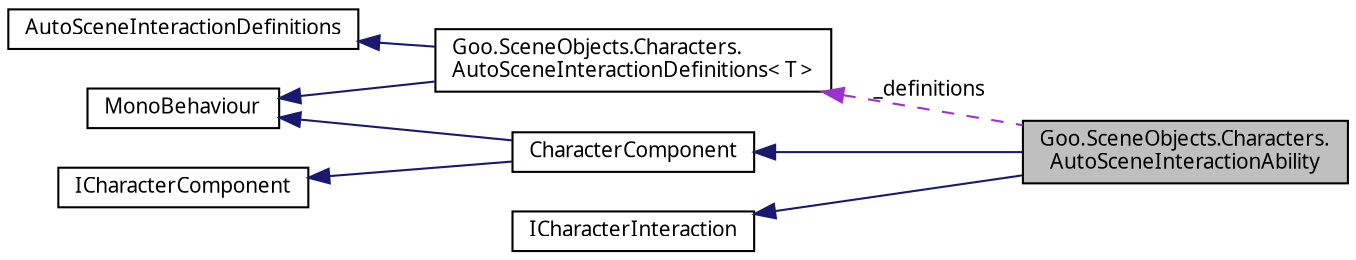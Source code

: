 digraph "Goo.SceneObjects.Characters.AutoSceneInteractionAbility"
{
 // LATEX_PDF_SIZE
  edge [fontname="Calibrii",fontsize="10",labelfontname="Calibrii",labelfontsize="10"];
  node [fontname="Calibrii",fontsize="10",shape=record];
  rankdir="LR";
  Node1 [label="Goo.SceneObjects.Characters.\lAutoSceneInteractionAbility",height=0.2,width=0.4,color="black", fillcolor="grey75", style="filled", fontcolor="black",tooltip=" "];
  Node2 -> Node1 [dir="back",color="midnightblue",fontsize="10",style="solid",fontname="Calibrii"];
  Node2 [label="CharacterComponent",height=0.2,width=0.4,color="black", fillcolor="white", style="filled",URL="$d2/d2c/classGoo_1_1Characters_1_1CharacterComponent.html",tooltip=" "];
  Node3 -> Node2 [dir="back",color="midnightblue",fontsize="10",style="solid",fontname="Calibrii"];
  Node3 [label="MonoBehaviour",height=0.2,width=0.4,color="black", fillcolor="white", style="filled",tooltip=" "];
  Node4 -> Node2 [dir="back",color="midnightblue",fontsize="10",style="solid",fontname="Calibrii"];
  Node4 [label="ICharacterComponent",height=0.2,width=0.4,color="black", fillcolor="white", style="filled",URL="$d6/d11/interfaceGoo_1_1Characters_1_1ICharacterComponent.html",tooltip=" "];
  Node5 -> Node1 [dir="back",color="midnightblue",fontsize="10",style="solid",fontname="Calibrii"];
  Node5 [label="ICharacterInteraction",height=0.2,width=0.4,color="black", fillcolor="white", style="filled",URL="$d2/d59/interfaceGoo_1_1SceneObjects_1_1ICharacterInteraction.html",tooltip=" "];
  Node6 -> Node1 [dir="back",color="darkorchid3",fontsize="10",style="dashed",label=" _definitions" ,fontname="Calibrii"];
  Node6 [label="Goo.SceneObjects.Characters.\lAutoSceneInteractionDefinitions\< T \>",height=0.2,width=0.4,color="black", fillcolor="white", style="filled",URL="$d3/d1d/classGoo_1_1SceneObjects_1_1Characters_1_1AutoSceneInteractionDefinitions.html",tooltip=" "];
  Node3 -> Node6 [dir="back",color="midnightblue",fontsize="10",style="solid",fontname="Calibrii"];
  Node7 -> Node6 [dir="back",color="midnightblue",fontsize="10",style="solid",fontname="Calibrii"];
  Node7 [label="AutoSceneInteractionDefinitions",height=0.2,width=0.4,color="black", fillcolor="white", style="filled",tooltip=" "];
}
